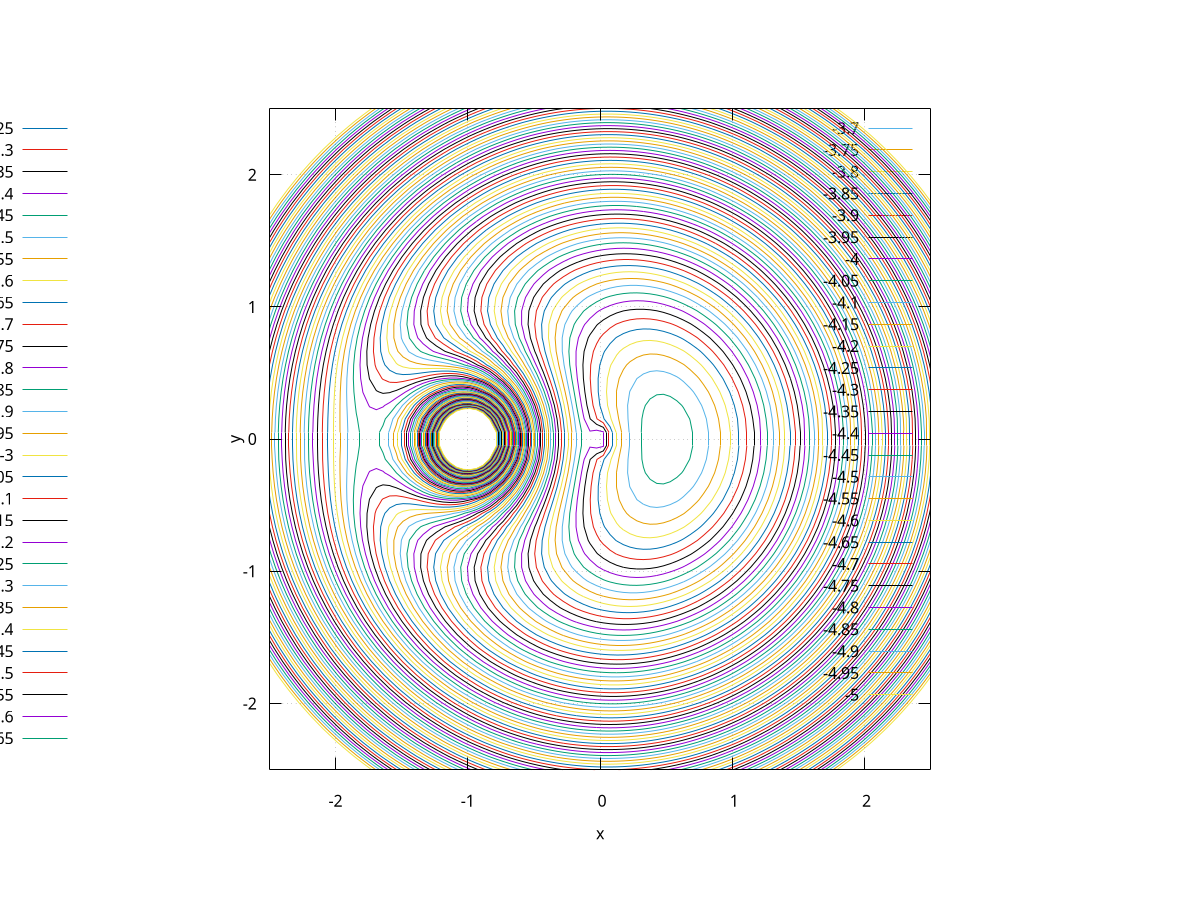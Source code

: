 #    2021-04-07
#    surface.gp
#    Diego Sarceño (dsarceno68@gmail.com)

#    Programa <program>

#    Codificación del texto: UTF8
#    Compiladores probados: GNUPLOT (Ubuntu 20.04 Linux) 5.2
#    Instrucciones de compilación: no requere nada mas
#    gnuplot surface.gp

#    Copyright (C) 2021
#    D. R. Sarceño Ramírez
#    dsarceno68@gmail.com
#
#    This program is free software: you can redistribute it and/or
#    modify it under the terms of the GNU General Public License as
#    published by the Free Software Foundation, either version 3 of
#    the License, or (at your option) any later version.
#
#    This program is distributed in the hope that it will be useful,
#    but WITHOUT ANY WARRANTY; without even the implied warranty of
#    MERCHANTABILITY or FITNESS FOR A PARTICULAR PURPOSE.  See the GNU
#    General Public License for more details.
#
#    You should have received a copy of the GNU General Public License
#    along with this program.  If not, see
#    <http://www.gnu.org/licenses/>.

# PROGRAM
# terminal
set terminal pdf
set output 'surface1.pdf'

# divisiones en la superficies para una mejor visión
set isosamples 50

# labels
set xlabel 'x'
set ylabel 'y'

# superficies de nivel
set size ratio -1
set grid
set view map
#set key outside
unset surface
set contour base
set cntrparam levels incremental -5,0.05,0



## plot
# ranges
set xrange [-2.5:2.5]
set yrange [-2.5:2.5]

# constantes
xi1 = 0.012156
xi2 = xi1 - 1
K = 1049600

splot ( xi2/sqrt((x - xi2)**2 + y**2) - xi1/sqrt((x - xi1)**2 + y**2) - 0.5*(x**2 + y**2) )


# END PROGRAM
